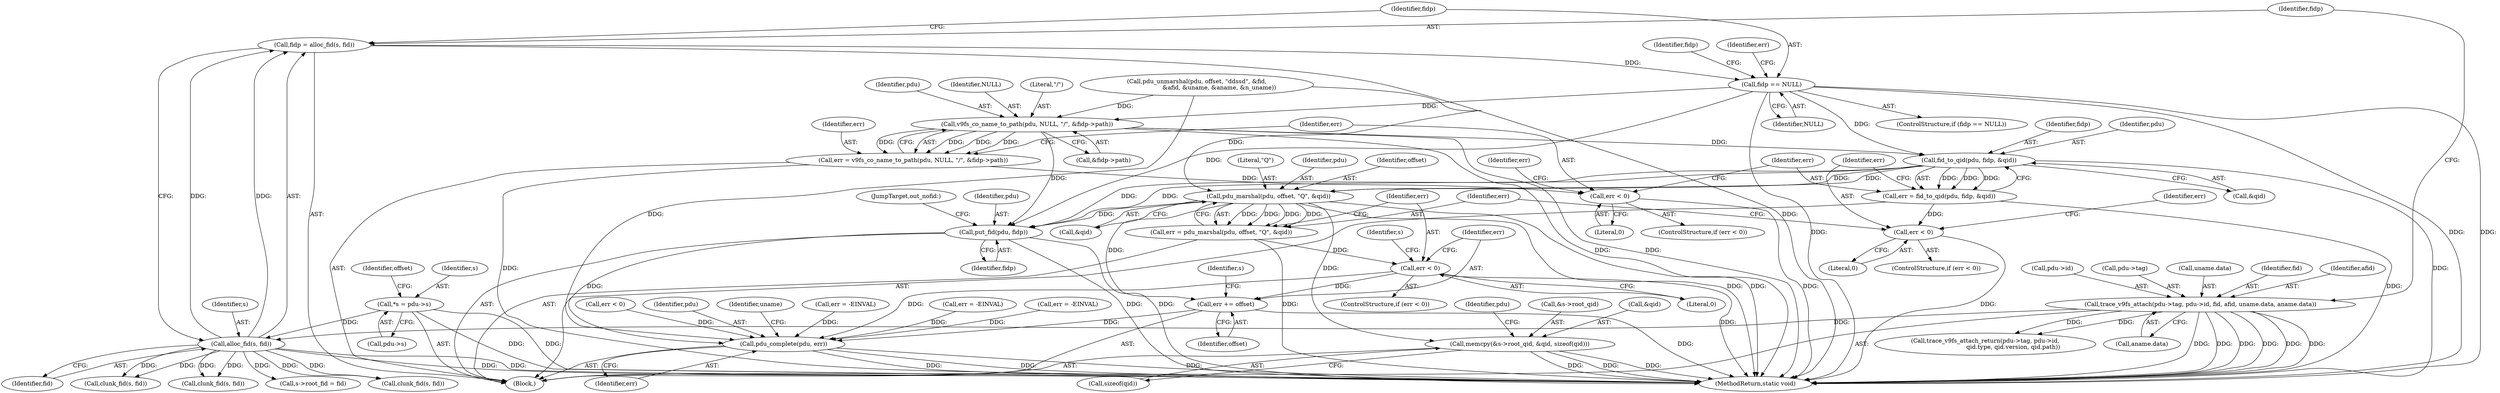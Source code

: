 digraph "0_qemu_56f101ecce0eafd09e2daf1c4eeb1377d6959261@pointer" {
"1000175" [label="(Call,fidp == NULL)"];
"1000169" [label="(Call,fidp = alloc_fid(s, fid))"];
"1000171" [label="(Call,alloc_fid(s, fid))"];
"1000109" [label="(Call,*s = pdu->s)"];
"1000154" [label="(Call,trace_v9fs_attach(pdu->tag, pdu->id, fid, afid, uname.data, aname.data))"];
"1000191" [label="(Call,v9fs_co_name_to_path(pdu, NULL, \"/\", &fidp->path))"];
"1000189" [label="(Call,err = v9fs_co_name_to_path(pdu, NULL, \"/\", &fidp->path))"];
"1000200" [label="(Call,err < 0)"];
"1000214" [label="(Call,fid_to_qid(pdu, fidp, &qid))"];
"1000212" [label="(Call,err = fid_to_qid(pdu, fidp, &qid))"];
"1000220" [label="(Call,err < 0)"];
"1000234" [label="(Call,pdu_marshal(pdu, offset, \"Q\", &qid))"];
"1000232" [label="(Call,err = pdu_marshal(pdu, offset, \"Q\", &qid))"];
"1000241" [label="(Call,err < 0)"];
"1000249" [label="(Call,err += offset)"];
"1000318" [label="(Call,pdu_complete(pdu, err))"];
"1000252" [label="(Call,memcpy(&s->root_qid, &qid, sizeof(qid)))"];
"1000314" [label="(Call,put_fid(pdu, fidp))"];
"1000177" [label="(Identifier,NULL)"];
"1000241" [label="(Call,err < 0)"];
"1000243" [label="(Literal,0)"];
"1000170" [label="(Identifier,fidp)"];
"1000200" [label="(Call,err < 0)"];
"1000222" [label="(Literal,0)"];
"1000314" [label="(Call,put_fid(pdu, fidp))"];
"1000249" [label="(Call,err += offset)"];
"1000225" [label="(Identifier,err)"];
"1000283" [label="(Call,s->root_fid = fid)"];
"1000171" [label="(Call,alloc_fid(s, fid))"];
"1000199" [label="(ControlStructure,if (err < 0))"];
"1000246" [label="(Identifier,s)"];
"1000212" [label="(Call,err = fid_to_qid(pdu, fidp, &qid))"];
"1000149" [label="(Call,err < 0)"];
"1000161" [label="(Identifier,fid)"];
"1000228" [label="(Call,clunk_fid(s, fid))"];
"1000134" [label="(Call,pdu_unmarshal(pdu, offset, \"ddssd\", &fid,\n                        &afid, &uname, &aname, &n_uname))"];
"1000259" [label="(Call,sizeof(qid))"];
"1000234" [label="(Call,pdu_marshal(pdu, offset, \"Q\", &qid))"];
"1000317" [label="(JumpTarget,out_nofid:)"];
"1000319" [label="(Identifier,pdu)"];
"1000257" [label="(Call,&qid)"];
"1000316" [label="(Identifier,fidp)"];
"1000219" [label="(ControlStructure,if (err < 0))"];
"1000176" [label="(Identifier,fidp)"];
"1000242" [label="(Identifier,err)"];
"1000323" [label="(Identifier,uname)"];
"1000195" [label="(Call,&fidp->path)"];
"1000245" [label="(Call,clunk_fid(s, fid))"];
"1000179" [label="(Call,err = -EINVAL)"];
"1000180" [label="(Identifier,err)"];
"1000173" [label="(Identifier,fid)"];
"1000205" [label="(Identifier,err)"];
"1000190" [label="(Identifier,err)"];
"1000261" [label="(Call,trace_v9fs_attach_return(pdu->tag, pdu->id,\n                              qid.type, qid.version, qid.path))"];
"1000162" [label="(Identifier,afid)"];
"1000202" [label="(Literal,0)"];
"1000216" [label="(Identifier,fidp)"];
"1000238" [label="(Call,&qid)"];
"1000175" [label="(Call,fidp == NULL)"];
"1000250" [label="(Identifier,err)"];
"1000172" [label="(Identifier,s)"];
"1000191" [label="(Call,v9fs_co_name_to_path(pdu, NULL, \"/\", &fidp->path))"];
"1000122" [label="(Identifier,offset)"];
"1000232" [label="(Call,err = pdu_marshal(pdu, offset, \"Q\", &qid))"];
"1000174" [label="(ControlStructure,if (fidp == NULL))"];
"1000251" [label="(Identifier,offset)"];
"1000318" [label="(Call,pdu_complete(pdu, err))"];
"1000233" [label="(Identifier,err)"];
"1000192" [label="(Identifier,pdu)"];
"1000213" [label="(Identifier,err)"];
"1000158" [label="(Call,pdu->id)"];
"1000208" [label="(Call,clunk_fid(s, fid))"];
"1000154" [label="(Call,trace_v9fs_attach(pdu->tag, pdu->id, fid, afid, uname.data, aname.data))"];
"1000103" [label="(Block,)"];
"1000186" [label="(Identifier,fidp)"];
"1000109" [label="(Call,*s = pdu->s)"];
"1000315" [label="(Identifier,pdu)"];
"1000110" [label="(Identifier,s)"];
"1000193" [label="(Identifier,NULL)"];
"1000215" [label="(Identifier,pdu)"];
"1000217" [label="(Call,&qid)"];
"1000155" [label="(Call,pdu->tag)"];
"1000220" [label="(Call,err < 0)"];
"1000204" [label="(Call,err = -EINVAL)"];
"1000201" [label="(Identifier,err)"];
"1000189" [label="(Call,err = v9fs_co_name_to_path(pdu, NULL, \"/\", &fidp->path))"];
"1000237" [label="(Literal,\"Q\")"];
"1000169" [label="(Call,fidp = alloc_fid(s, fid))"];
"1000235" [label="(Identifier,pdu)"];
"1000263" [label="(Identifier,pdu)"];
"1000194" [label="(Literal,\"/\")"];
"1000214" [label="(Call,fid_to_qid(pdu, fidp, &qid))"];
"1000166" [label="(Call,aname.data)"];
"1000111" [label="(Call,pdu->s)"];
"1000327" [label="(MethodReturn,static void)"];
"1000252" [label="(Call,memcpy(&s->root_qid, &qid, sizeof(qid)))"];
"1000224" [label="(Call,err = -EINVAL)"];
"1000221" [label="(Identifier,err)"];
"1000253" [label="(Call,&s->root_qid)"];
"1000236" [label="(Identifier,offset)"];
"1000240" [label="(ControlStructure,if (err < 0))"];
"1000320" [label="(Identifier,err)"];
"1000255" [label="(Identifier,s)"];
"1000163" [label="(Call,uname.data)"];
"1000175" -> "1000174"  [label="AST: "];
"1000175" -> "1000177"  [label="CFG: "];
"1000176" -> "1000175"  [label="AST: "];
"1000177" -> "1000175"  [label="AST: "];
"1000180" -> "1000175"  [label="CFG: "];
"1000186" -> "1000175"  [label="CFG: "];
"1000175" -> "1000327"  [label="DDG: "];
"1000175" -> "1000327"  [label="DDG: "];
"1000175" -> "1000327"  [label="DDG: "];
"1000169" -> "1000175"  [label="DDG: "];
"1000175" -> "1000191"  [label="DDG: "];
"1000175" -> "1000214"  [label="DDG: "];
"1000175" -> "1000314"  [label="DDG: "];
"1000169" -> "1000103"  [label="AST: "];
"1000169" -> "1000171"  [label="CFG: "];
"1000170" -> "1000169"  [label="AST: "];
"1000171" -> "1000169"  [label="AST: "];
"1000176" -> "1000169"  [label="CFG: "];
"1000169" -> "1000327"  [label="DDG: "];
"1000171" -> "1000169"  [label="DDG: "];
"1000171" -> "1000169"  [label="DDG: "];
"1000171" -> "1000173"  [label="CFG: "];
"1000172" -> "1000171"  [label="AST: "];
"1000173" -> "1000171"  [label="AST: "];
"1000171" -> "1000327"  [label="DDG: "];
"1000171" -> "1000327"  [label="DDG: "];
"1000109" -> "1000171"  [label="DDG: "];
"1000154" -> "1000171"  [label="DDG: "];
"1000171" -> "1000208"  [label="DDG: "];
"1000171" -> "1000208"  [label="DDG: "];
"1000171" -> "1000228"  [label="DDG: "];
"1000171" -> "1000228"  [label="DDG: "];
"1000171" -> "1000245"  [label="DDG: "];
"1000171" -> "1000245"  [label="DDG: "];
"1000171" -> "1000283"  [label="DDG: "];
"1000109" -> "1000103"  [label="AST: "];
"1000109" -> "1000111"  [label="CFG: "];
"1000110" -> "1000109"  [label="AST: "];
"1000111" -> "1000109"  [label="AST: "];
"1000122" -> "1000109"  [label="CFG: "];
"1000109" -> "1000327"  [label="DDG: "];
"1000109" -> "1000327"  [label="DDG: "];
"1000154" -> "1000103"  [label="AST: "];
"1000154" -> "1000166"  [label="CFG: "];
"1000155" -> "1000154"  [label="AST: "];
"1000158" -> "1000154"  [label="AST: "];
"1000161" -> "1000154"  [label="AST: "];
"1000162" -> "1000154"  [label="AST: "];
"1000163" -> "1000154"  [label="AST: "];
"1000166" -> "1000154"  [label="AST: "];
"1000170" -> "1000154"  [label="CFG: "];
"1000154" -> "1000327"  [label="DDG: "];
"1000154" -> "1000327"  [label="DDG: "];
"1000154" -> "1000327"  [label="DDG: "];
"1000154" -> "1000327"  [label="DDG: "];
"1000154" -> "1000327"  [label="DDG: "];
"1000154" -> "1000327"  [label="DDG: "];
"1000154" -> "1000261"  [label="DDG: "];
"1000154" -> "1000261"  [label="DDG: "];
"1000191" -> "1000189"  [label="AST: "];
"1000191" -> "1000195"  [label="CFG: "];
"1000192" -> "1000191"  [label="AST: "];
"1000193" -> "1000191"  [label="AST: "];
"1000194" -> "1000191"  [label="AST: "];
"1000195" -> "1000191"  [label="AST: "];
"1000189" -> "1000191"  [label="CFG: "];
"1000191" -> "1000327"  [label="DDG: "];
"1000191" -> "1000327"  [label="DDG: "];
"1000191" -> "1000189"  [label="DDG: "];
"1000191" -> "1000189"  [label="DDG: "];
"1000191" -> "1000189"  [label="DDG: "];
"1000191" -> "1000189"  [label="DDG: "];
"1000134" -> "1000191"  [label="DDG: "];
"1000191" -> "1000214"  [label="DDG: "];
"1000191" -> "1000314"  [label="DDG: "];
"1000189" -> "1000103"  [label="AST: "];
"1000190" -> "1000189"  [label="AST: "];
"1000201" -> "1000189"  [label="CFG: "];
"1000189" -> "1000327"  [label="DDG: "];
"1000189" -> "1000200"  [label="DDG: "];
"1000200" -> "1000199"  [label="AST: "];
"1000200" -> "1000202"  [label="CFG: "];
"1000201" -> "1000200"  [label="AST: "];
"1000202" -> "1000200"  [label="AST: "];
"1000205" -> "1000200"  [label="CFG: "];
"1000213" -> "1000200"  [label="CFG: "];
"1000200" -> "1000327"  [label="DDG: "];
"1000214" -> "1000212"  [label="AST: "];
"1000214" -> "1000217"  [label="CFG: "];
"1000215" -> "1000214"  [label="AST: "];
"1000216" -> "1000214"  [label="AST: "];
"1000217" -> "1000214"  [label="AST: "];
"1000212" -> "1000214"  [label="CFG: "];
"1000214" -> "1000327"  [label="DDG: "];
"1000214" -> "1000212"  [label="DDG: "];
"1000214" -> "1000212"  [label="DDG: "];
"1000214" -> "1000212"  [label="DDG: "];
"1000214" -> "1000234"  [label="DDG: "];
"1000214" -> "1000234"  [label="DDG: "];
"1000214" -> "1000314"  [label="DDG: "];
"1000214" -> "1000314"  [label="DDG: "];
"1000212" -> "1000103"  [label="AST: "];
"1000213" -> "1000212"  [label="AST: "];
"1000221" -> "1000212"  [label="CFG: "];
"1000212" -> "1000327"  [label="DDG: "];
"1000212" -> "1000220"  [label="DDG: "];
"1000220" -> "1000219"  [label="AST: "];
"1000220" -> "1000222"  [label="CFG: "];
"1000221" -> "1000220"  [label="AST: "];
"1000222" -> "1000220"  [label="AST: "];
"1000225" -> "1000220"  [label="CFG: "];
"1000233" -> "1000220"  [label="CFG: "];
"1000220" -> "1000327"  [label="DDG: "];
"1000234" -> "1000232"  [label="AST: "];
"1000234" -> "1000238"  [label="CFG: "];
"1000235" -> "1000234"  [label="AST: "];
"1000236" -> "1000234"  [label="AST: "];
"1000237" -> "1000234"  [label="AST: "];
"1000238" -> "1000234"  [label="AST: "];
"1000232" -> "1000234"  [label="CFG: "];
"1000234" -> "1000327"  [label="DDG: "];
"1000234" -> "1000327"  [label="DDG: "];
"1000234" -> "1000232"  [label="DDG: "];
"1000234" -> "1000232"  [label="DDG: "];
"1000234" -> "1000232"  [label="DDG: "];
"1000234" -> "1000232"  [label="DDG: "];
"1000134" -> "1000234"  [label="DDG: "];
"1000234" -> "1000249"  [label="DDG: "];
"1000234" -> "1000252"  [label="DDG: "];
"1000234" -> "1000314"  [label="DDG: "];
"1000232" -> "1000103"  [label="AST: "];
"1000233" -> "1000232"  [label="AST: "];
"1000242" -> "1000232"  [label="CFG: "];
"1000232" -> "1000327"  [label="DDG: "];
"1000232" -> "1000241"  [label="DDG: "];
"1000241" -> "1000240"  [label="AST: "];
"1000241" -> "1000243"  [label="CFG: "];
"1000242" -> "1000241"  [label="AST: "];
"1000243" -> "1000241"  [label="AST: "];
"1000246" -> "1000241"  [label="CFG: "];
"1000250" -> "1000241"  [label="CFG: "];
"1000241" -> "1000327"  [label="DDG: "];
"1000241" -> "1000249"  [label="DDG: "];
"1000241" -> "1000318"  [label="DDG: "];
"1000249" -> "1000103"  [label="AST: "];
"1000249" -> "1000251"  [label="CFG: "];
"1000250" -> "1000249"  [label="AST: "];
"1000251" -> "1000249"  [label="AST: "];
"1000255" -> "1000249"  [label="CFG: "];
"1000249" -> "1000327"  [label="DDG: "];
"1000249" -> "1000318"  [label="DDG: "];
"1000318" -> "1000103"  [label="AST: "];
"1000318" -> "1000320"  [label="CFG: "];
"1000319" -> "1000318"  [label="AST: "];
"1000320" -> "1000318"  [label="AST: "];
"1000323" -> "1000318"  [label="CFG: "];
"1000318" -> "1000327"  [label="DDG: "];
"1000318" -> "1000327"  [label="DDG: "];
"1000318" -> "1000327"  [label="DDG: "];
"1000314" -> "1000318"  [label="DDG: "];
"1000134" -> "1000318"  [label="DDG: "];
"1000224" -> "1000318"  [label="DDG: "];
"1000179" -> "1000318"  [label="DDG: "];
"1000149" -> "1000318"  [label="DDG: "];
"1000204" -> "1000318"  [label="DDG: "];
"1000252" -> "1000103"  [label="AST: "];
"1000252" -> "1000259"  [label="CFG: "];
"1000253" -> "1000252"  [label="AST: "];
"1000257" -> "1000252"  [label="AST: "];
"1000259" -> "1000252"  [label="AST: "];
"1000263" -> "1000252"  [label="CFG: "];
"1000252" -> "1000327"  [label="DDG: "];
"1000252" -> "1000327"  [label="DDG: "];
"1000252" -> "1000327"  [label="DDG: "];
"1000314" -> "1000103"  [label="AST: "];
"1000314" -> "1000316"  [label="CFG: "];
"1000315" -> "1000314"  [label="AST: "];
"1000316" -> "1000314"  [label="AST: "];
"1000317" -> "1000314"  [label="CFG: "];
"1000314" -> "1000327"  [label="DDG: "];
"1000314" -> "1000327"  [label="DDG: "];
}
